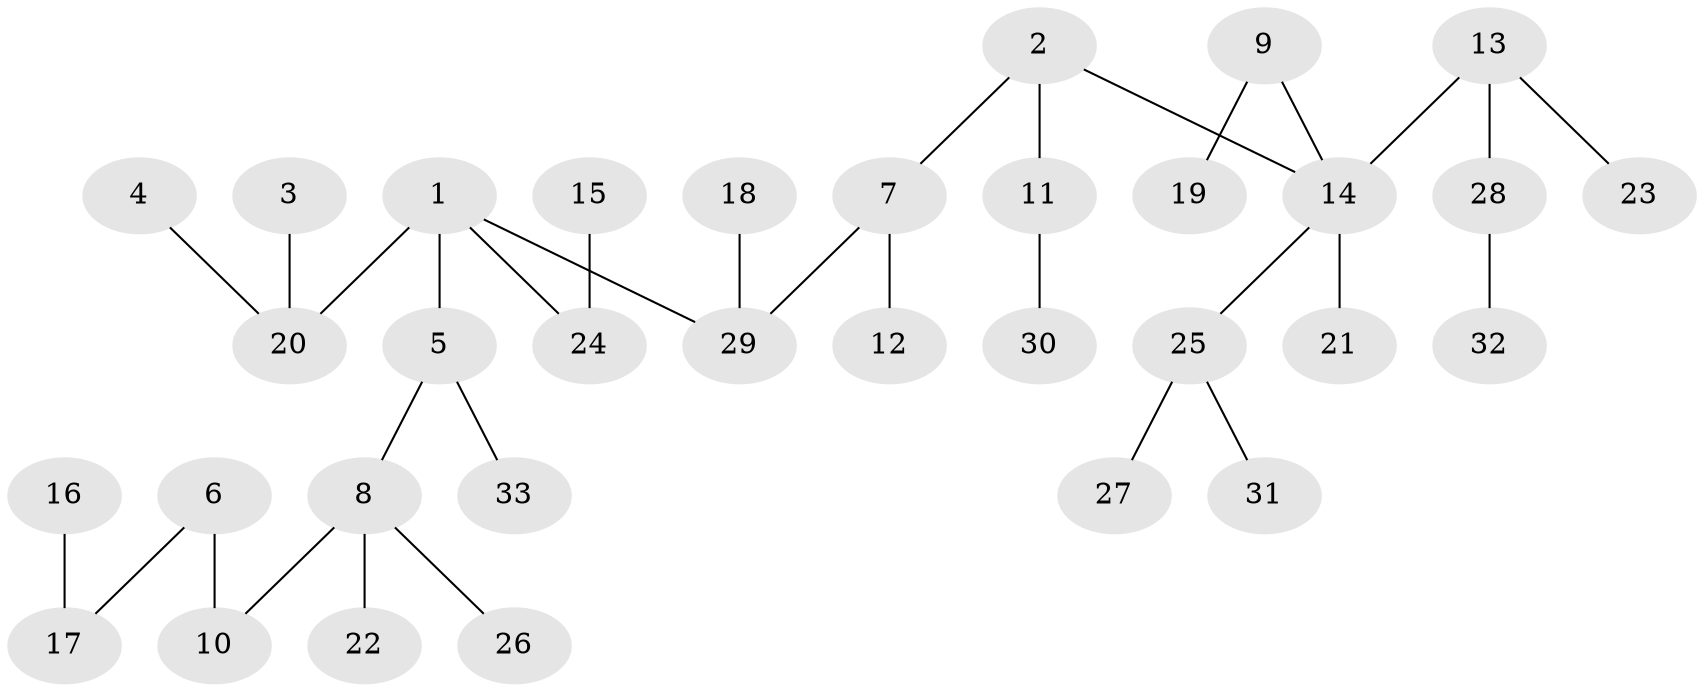 // original degree distribution, {5: 0.06153846153846154, 4: 0.07692307692307693, 3: 0.1076923076923077, 6: 0.015384615384615385, 2: 0.2, 1: 0.5384615384615384}
// Generated by graph-tools (version 1.1) at 2025/02/03/09/25 03:02:22]
// undirected, 33 vertices, 32 edges
graph export_dot {
graph [start="1"]
  node [color=gray90,style=filled];
  1;
  2;
  3;
  4;
  5;
  6;
  7;
  8;
  9;
  10;
  11;
  12;
  13;
  14;
  15;
  16;
  17;
  18;
  19;
  20;
  21;
  22;
  23;
  24;
  25;
  26;
  27;
  28;
  29;
  30;
  31;
  32;
  33;
  1 -- 5 [weight=1.0];
  1 -- 20 [weight=1.0];
  1 -- 24 [weight=1.0];
  1 -- 29 [weight=1.0];
  2 -- 7 [weight=1.0];
  2 -- 11 [weight=1.0];
  2 -- 14 [weight=1.0];
  3 -- 20 [weight=1.0];
  4 -- 20 [weight=1.0];
  5 -- 8 [weight=1.0];
  5 -- 33 [weight=1.0];
  6 -- 10 [weight=1.0];
  6 -- 17 [weight=1.0];
  7 -- 12 [weight=1.0];
  7 -- 29 [weight=1.0];
  8 -- 10 [weight=1.0];
  8 -- 22 [weight=1.0];
  8 -- 26 [weight=1.0];
  9 -- 14 [weight=1.0];
  9 -- 19 [weight=1.0];
  11 -- 30 [weight=1.0];
  13 -- 14 [weight=1.0];
  13 -- 23 [weight=1.0];
  13 -- 28 [weight=1.0];
  14 -- 21 [weight=1.0];
  14 -- 25 [weight=1.0];
  15 -- 24 [weight=1.0];
  16 -- 17 [weight=1.0];
  18 -- 29 [weight=1.0];
  25 -- 27 [weight=1.0];
  25 -- 31 [weight=1.0];
  28 -- 32 [weight=1.0];
}
